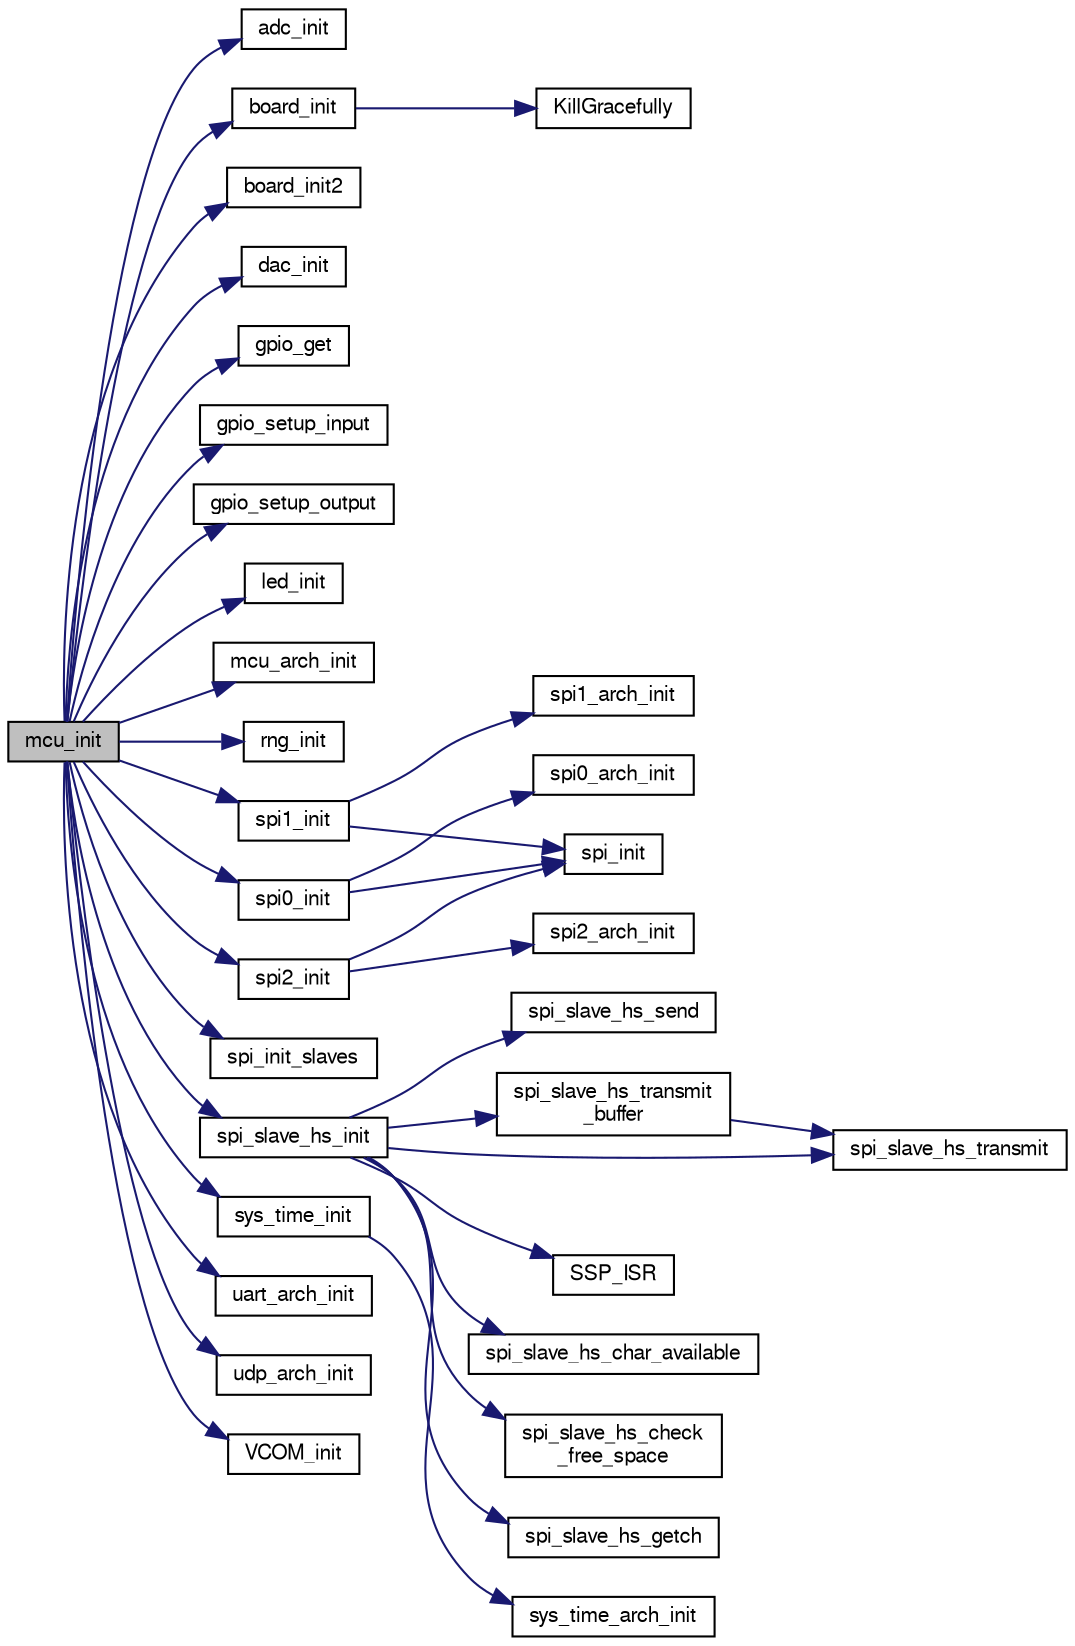 digraph "mcu_init"
{
  edge [fontname="FreeSans",fontsize="10",labelfontname="FreeSans",labelfontsize="10"];
  node [fontname="FreeSans",fontsize="10",shape=record];
  rankdir="LR";
  Node1 [label="mcu_init",height=0.2,width=0.4,color="black", fillcolor="grey75", style="filled", fontcolor="black"];
  Node1 -> Node2 [color="midnightblue",fontsize="10",style="solid",fontname="FreeSans"];
  Node2 [label="adc_init",height=0.2,width=0.4,color="black", fillcolor="white", style="filled",URL="$chibios_2mcu__periph_2adc__arch_8c.html#a2b815e6730e8723a6d1d06d9ef8f31c0",tooltip="Adc init. "];
  Node1 -> Node3 [color="midnightblue",fontsize="10",style="solid",fontname="FreeSans"];
  Node3 [label="board_init",height=0.2,width=0.4,color="black", fillcolor="white", style="filled",URL="$group__mcu__periph.html#ga916f2adc2080b4fe88034086d107a8dc",tooltip="Optional board init function called at the start of mcu_init(). "];
  Node3 -> Node4 [color="midnightblue",fontsize="10",style="solid",fontname="FreeSans"];
  Node4 [label="KillGracefully",height=0.2,width=0.4,color="black", fillcolor="white", style="filled",URL="$ardrone_2board_8c.html#a646b7f375c14d15f1aa843bbe058634f"];
  Node1 -> Node5 [color="midnightblue",fontsize="10",style="solid",fontname="FreeSans"];
  Node5 [label="board_init2",height=0.2,width=0.4,color="black", fillcolor="white", style="filled",URL="$group__mcu__periph.html#gaf8669c6ba2d12460cf1172edd1a5e4a3",tooltip="Optional board init function called at the end of mcu_init(). "];
  Node1 -> Node6 [color="midnightblue",fontsize="10",style="solid",fontname="FreeSans"];
  Node6 [label="dac_init",height=0.2,width=0.4,color="black", fillcolor="white", style="filled",URL="$dac__arch_8c.html#a6e622fafee8436bf9cf9f6b120352e3c"];
  Node1 -> Node7 [color="midnightblue",fontsize="10",style="solid",fontname="FreeSans"];
  Node7 [label="gpio_get",height=0.2,width=0.4,color="black", fillcolor="white", style="filled",URL="$chibios_2mcu__periph_2gpio__arch_8h.html#afd6403990094d8cd6010b2e641a977da",tooltip="Get level of a gpio. "];
  Node1 -> Node8 [color="midnightblue",fontsize="10",style="solid",fontname="FreeSans"];
  Node8 [label="gpio_setup_input",height=0.2,width=0.4,color="black", fillcolor="white", style="filled",URL="$chibios_2mcu__periph_2gpio__arch_8c.html#ae7d0172a824f41338c10872b96cc541b",tooltip="Setup one or more pins of the given GPIO port as inputs. "];
  Node1 -> Node9 [color="midnightblue",fontsize="10",style="solid",fontname="FreeSans"];
  Node9 [label="gpio_setup_output",height=0.2,width=0.4,color="black", fillcolor="white", style="filled",URL="$chibios_2mcu__periph_2gpio__arch_8c.html#a614c4a447f1e43381d92c682ac3b953f",tooltip="Setup one or more pins of the given GPIO port as outputs. "];
  Node1 -> Node10 [color="midnightblue",fontsize="10",style="solid",fontname="FreeSans"];
  Node10 [label="led_init",height=0.2,width=0.4,color="black", fillcolor="white", style="filled",URL="$led_8h.html#a9d9d9b1f30592189c3aa7358c626218f",tooltip="Automatic initialization of actived LED Set to OFF at startup. "];
  Node1 -> Node11 [color="midnightblue",fontsize="10",style="solid",fontname="FreeSans"];
  Node11 [label="mcu_arch_init",height=0.2,width=0.4,color="black", fillcolor="white", style="filled",URL="$chibios_2mcu__arch_8c.html#a87671303c7d4a9264b1ffbb07e87f454"];
  Node1 -> Node12 [color="midnightblue",fontsize="10",style="solid",fontname="FreeSans"];
  Node12 [label="rng_init",height=0.2,width=0.4,color="black", fillcolor="white", style="filled",URL="$chibios_2mcu__periph_2rng__arch_8c.html#ad5a3df3d0092f55f6ea54ccaa7daf3dc"];
  Node1 -> Node13 [color="midnightblue",fontsize="10",style="solid",fontname="FreeSans"];
  Node13 [label="spi0_init",height=0.2,width=0.4,color="black", fillcolor="white", style="filled",URL="$group__spi.html#ga2437939c4fca0a4a5a4f79460ed3f731"];
  Node13 -> Node14 [color="midnightblue",fontsize="10",style="solid",fontname="FreeSans"];
  Node14 [label="spi_init",height=0.2,width=0.4,color="black", fillcolor="white", style="filled",URL="$group__spi.html#ga6c0861f0c2184cab82f883ca29312011",tooltip="Initialize a spi peripheral. "];
  Node13 -> Node15 [color="midnightblue",fontsize="10",style="solid",fontname="FreeSans"];
  Node15 [label="spi0_arch_init",height=0.2,width=0.4,color="black", fillcolor="white", style="filled",URL="$group__spi.html#gab8cb9f918fae47c201bf233a0b3b282f",tooltip="Architecture dependent SPI0 initialization. "];
  Node1 -> Node16 [color="midnightblue",fontsize="10",style="solid",fontname="FreeSans"];
  Node16 [label="spi1_init",height=0.2,width=0.4,color="black", fillcolor="white", style="filled",URL="$group__spi.html#ga7da3469436debceb731ecb76c920efda"];
  Node16 -> Node14 [color="midnightblue",fontsize="10",style="solid",fontname="FreeSans"];
  Node16 -> Node17 [color="midnightblue",fontsize="10",style="solid",fontname="FreeSans"];
  Node17 [label="spi1_arch_init",height=0.2,width=0.4,color="black", fillcolor="white", style="filled",URL="$group__spi.html#gaaba00866ddaf960c0c761e61f81e5216",tooltip="Architecture dependent SPI1 initialization. "];
  Node1 -> Node18 [color="midnightblue",fontsize="10",style="solid",fontname="FreeSans"];
  Node18 [label="spi2_init",height=0.2,width=0.4,color="black", fillcolor="white", style="filled",URL="$group__spi.html#ga1c8c4e89459606c70f6749714abd4a86"];
  Node18 -> Node14 [color="midnightblue",fontsize="10",style="solid",fontname="FreeSans"];
  Node18 -> Node19 [color="midnightblue",fontsize="10",style="solid",fontname="FreeSans"];
  Node19 [label="spi2_arch_init",height=0.2,width=0.4,color="black", fillcolor="white", style="filled",URL="$group__spi.html#gae6c7e2bb3fb354f3b98282386b41bf70",tooltip="Architecture dependent SPI2 initialization. "];
  Node1 -> Node20 [color="midnightblue",fontsize="10",style="solid",fontname="FreeSans"];
  Node20 [label="spi_init_slaves",height=0.2,width=0.4,color="black", fillcolor="white", style="filled",URL="$group__spi.html#gafc9125c5764a6749703ae4f1303a16f3",tooltip="spi_init_slaves() function "];
  Node1 -> Node21 [color="midnightblue",fontsize="10",style="solid",fontname="FreeSans"];
  Node21 [label="spi_slave_hs_init",height=0.2,width=0.4,color="black", fillcolor="white", style="filled",URL="$spi__slave__hs__arch_8c.html#ad7c7233ab7697ee83d0228fe95b0c048"];
  Node21 -> Node22 [color="midnightblue",fontsize="10",style="solid",fontname="FreeSans"];
  Node22 [label="spi_slave_hs_char_available",height=0.2,width=0.4,color="black", fillcolor="white", style="filled",URL="$spi__slave__hs__arch_8c.html#a3eb5625306bbd0528404bdbec1fe2cd2"];
  Node21 -> Node23 [color="midnightblue",fontsize="10",style="solid",fontname="FreeSans"];
  Node23 [label="spi_slave_hs_check\l_free_space",height=0.2,width=0.4,color="black", fillcolor="white", style="filled",URL="$spi__slave__hs__arch_8c.html#a1fbf621e4a85b6c6293bcf41fe40aabc"];
  Node21 -> Node24 [color="midnightblue",fontsize="10",style="solid",fontname="FreeSans"];
  Node24 [label="spi_slave_hs_getch",height=0.2,width=0.4,color="black", fillcolor="white", style="filled",URL="$spi__slave__hs__arch_8c.html#a26f8e1cbe59fb380e629b47643ed5a1e"];
  Node21 -> Node25 [color="midnightblue",fontsize="10",style="solid",fontname="FreeSans"];
  Node25 [label="spi_slave_hs_send",height=0.2,width=0.4,color="black", fillcolor="white", style="filled",URL="$spi__slave__hs__arch_8c.html#a764936204b755d8bb7208f60debf35e4"];
  Node21 -> Node26 [color="midnightblue",fontsize="10",style="solid",fontname="FreeSans"];
  Node26 [label="spi_slave_hs_transmit",height=0.2,width=0.4,color="black", fillcolor="white", style="filled",URL="$spi__slave__hs__arch_8c.html#a033ab4abb6640b043dabebdb27e37692"];
  Node21 -> Node27 [color="midnightblue",fontsize="10",style="solid",fontname="FreeSans"];
  Node27 [label="spi_slave_hs_transmit\l_buffer",height=0.2,width=0.4,color="black", fillcolor="white", style="filled",URL="$spi__slave__hs__arch_8c.html#a28ebd1dea5d9de43e2f65023083dded2"];
  Node27 -> Node26 [color="midnightblue",fontsize="10",style="solid",fontname="FreeSans"];
  Node21 -> Node28 [color="midnightblue",fontsize="10",style="solid",fontname="FreeSans"];
  Node28 [label="SSP_ISR",height=0.2,width=0.4,color="black", fillcolor="white", style="filled",URL="$spi__slave__hs__arch_8c.html#aa105625a4ec7ecf95c0802c3edfade05"];
  Node1 -> Node29 [color="midnightblue",fontsize="10",style="solid",fontname="FreeSans"];
  Node29 [label="sys_time_init",height=0.2,width=0.4,color="black", fillcolor="white", style="filled",URL="$sys__time_8c.html#a1e6b75f4db9128a3326d8a6283b0af43"];
  Node29 -> Node30 [color="midnightblue",fontsize="10",style="solid",fontname="FreeSans"];
  Node30 [label="sys_time_arch_init",height=0.2,width=0.4,color="black", fillcolor="white", style="filled",URL="$chibios_2mcu__periph_2sys__time__arch_8c.html#a9b31c2feb846b96205ae20ea6883e1c4"];
  Node1 -> Node31 [color="midnightblue",fontsize="10",style="solid",fontname="FreeSans"];
  Node31 [label="uart_arch_init",height=0.2,width=0.4,color="black", fillcolor="white", style="filled",URL="$linux_2mcu__periph_2uart__arch_8c.html#a7e440684a8b6a4088b2f1d5b4dc47587"];
  Node1 -> Node32 [color="midnightblue",fontsize="10",style="solid",fontname="FreeSans"];
  Node32 [label="udp_arch_init",height=0.2,width=0.4,color="black", fillcolor="white", style="filled",URL="$linux_2mcu__periph_2udp__arch_8c.html#a665732768aad2a0f4b0a396d96485cc2"];
  Node1 -> Node33 [color="midnightblue",fontsize="10",style="solid",fontname="FreeSans"];
  Node33 [label="VCOM_init",height=0.2,width=0.4,color="black", fillcolor="white", style="filled",URL="$lpc21_2usb__ser__hw_8c.html#a96a54f28bfc8bc28963cd2fac74609cd"];
}

